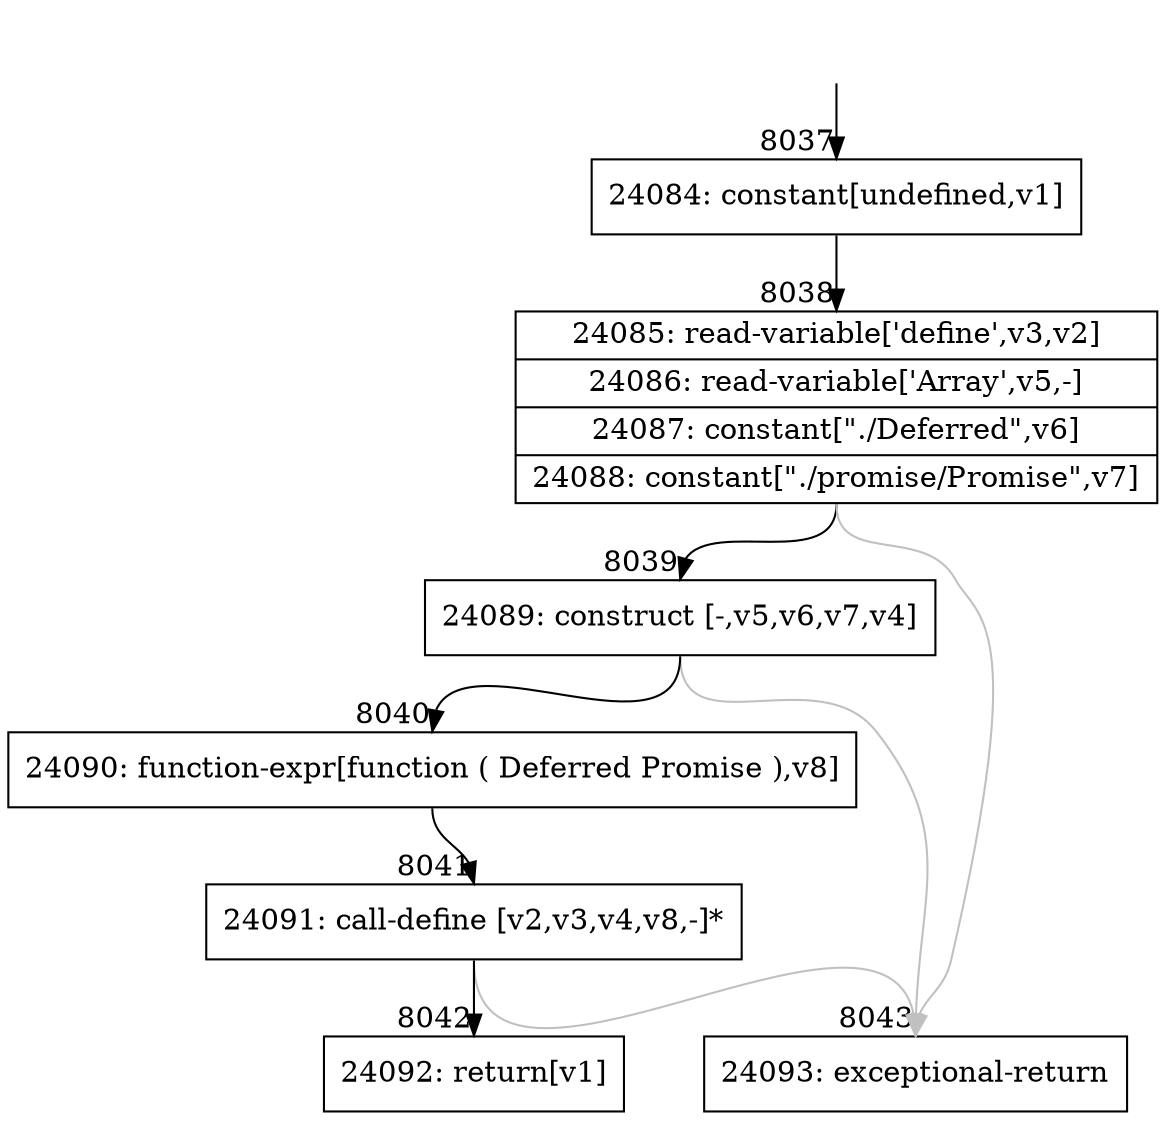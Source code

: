 digraph {
rankdir="TD"
BB_entry538[shape=none,label=""];
BB_entry538 -> BB8037 [tailport=s, headport=n, headlabel="    8037"]
BB8037 [shape=record label="{24084: constant[undefined,v1]}" ] 
BB8037 -> BB8038 [tailport=s, headport=n, headlabel="      8038"]
BB8038 [shape=record label="{24085: read-variable['define',v3,v2]|24086: read-variable['Array',v5,-]|24087: constant[\"./Deferred\",v6]|24088: constant[\"./promise/Promise\",v7]}" ] 
BB8038 -> BB8039 [tailport=s, headport=n, headlabel="      8039"]
BB8038 -> BB8043 [tailport=s, headport=n, color=gray, headlabel="      8043"]
BB8039 [shape=record label="{24089: construct [-,v5,v6,v7,v4]}" ] 
BB8039 -> BB8040 [tailport=s, headport=n, headlabel="      8040"]
BB8039 -> BB8043 [tailport=s, headport=n, color=gray]
BB8040 [shape=record label="{24090: function-expr[function ( Deferred Promise ),v8]}" ] 
BB8040 -> BB8041 [tailport=s, headport=n, headlabel="      8041"]
BB8041 [shape=record label="{24091: call-define [v2,v3,v4,v8,-]*}" ] 
BB8041 -> BB8042 [tailport=s, headport=n, headlabel="      8042"]
BB8041 -> BB8043 [tailport=s, headport=n, color=gray]
BB8042 [shape=record label="{24092: return[v1]}" ] 
BB8043 [shape=record label="{24093: exceptional-return}" ] 
//#$~ 11226
}
